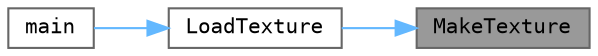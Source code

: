 digraph "MakeTexture"
{
 // LATEX_PDF_SIZE
  bgcolor="transparent";
  edge [fontname=Terminal,fontsize=10,labelfontname=Helvetica,labelfontsize=10];
  node [fontname=Terminal,fontsize=10,shape=box,height=0.2,width=0.4];
  rankdir="RL";
  Node1 [label="MakeTexture",height=0.2,width=0.4,color="gray40", fillcolor="grey60", style="filled", fontcolor="black",tooltip="Builds a texture"];
  Node1 -> Node2 [dir="back",color="steelblue1",style="solid"];
  Node2 [label="LoadTexture",height=0.2,width=0.4,color="grey40", fillcolor="white", style="filled",URL="$_renderer_8cpp.html#aed1bb04bfe2f3e43871bb89c730b188b",tooltip="Loads a texture from file"];
  Node2 -> Node3 [dir="back",color="steelblue1",style="solid"];
  Node3 [label="main",height=0.2,width=0.4,color="grey40", fillcolor="white", style="filled",URL="$main_8cpp.html#ae66f6b31b5ad750f1fe042a706a4e3d4",tooltip=" "];
}

